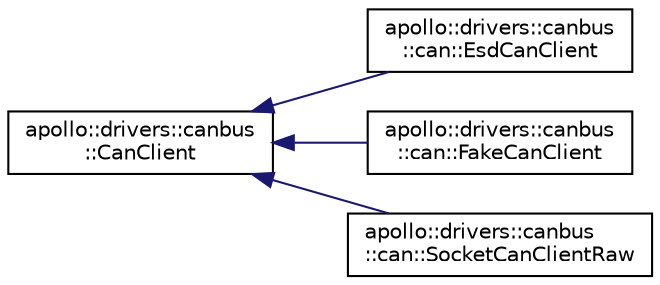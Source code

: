 digraph "Graphical Class Hierarchy"
{
  edge [fontname="Helvetica",fontsize="10",labelfontname="Helvetica",labelfontsize="10"];
  node [fontname="Helvetica",fontsize="10",shape=record];
  rankdir="LR";
  Node1 [label="apollo::drivers::canbus\l::CanClient",height=0.2,width=0.4,color="black", fillcolor="white", style="filled",URL="$classapollo_1_1drivers_1_1canbus_1_1CanClient.html",tooltip="The class which defines the CAN client to send and receive message. "];
  Node1 -> Node2 [dir="back",color="midnightblue",fontsize="10",style="solid",fontname="Helvetica"];
  Node2 [label="apollo::drivers::canbus\l::can::EsdCanClient",height=0.2,width=0.4,color="black", fillcolor="white", style="filled",URL="$classapollo_1_1drivers_1_1canbus_1_1can_1_1EsdCanClient.html",tooltip="The class which defines a ESD CAN client which inherits CanClient. "];
  Node1 -> Node3 [dir="back",color="midnightblue",fontsize="10",style="solid",fontname="Helvetica"];
  Node3 [label="apollo::drivers::canbus\l::can::FakeCanClient",height=0.2,width=0.4,color="black", fillcolor="white", style="filled",URL="$classapollo_1_1drivers_1_1canbus_1_1can_1_1FakeCanClient.html",tooltip="The class which defines a fake CAN client which inherits CanClient. This fake CAN client is used for ..."];
  Node1 -> Node4 [dir="back",color="midnightblue",fontsize="10",style="solid",fontname="Helvetica"];
  Node4 [label="apollo::drivers::canbus\l::can::SocketCanClientRaw",height=0.2,width=0.4,color="black", fillcolor="white", style="filled",URL="$classapollo_1_1drivers_1_1canbus_1_1can_1_1SocketCanClientRaw.html",tooltip="The class which defines a ESD CAN client which inherites CanClient. "];
}

